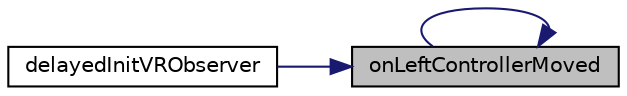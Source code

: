 digraph "onLeftControllerMoved"
{
 // LATEX_PDF_SIZE
  bgcolor="transparent";
  edge [fontname="Helvetica",fontsize="10",labelfontname="Helvetica",labelfontsize="10"];
  node [fontname="Helvetica",fontsize="10",shape=record];
  rankdir="RL";
  Node1 [label="onLeftControllerMoved",height=0.2,width=0.4,color="black", fillcolor="grey75", style="filled", fontcolor="black",tooltip=" "];
  Node1 -> Node2 [dir="back",color="midnightblue",fontsize="10",style="solid",fontname="Helvetica"];
  Node2 [label="delayedInitVRObserver",height=0.2,width=0.4,color="black",URL="$class_p_r_i_s_m_1_1_straight_needle_insertion_logic.html#af0ccacbefaa58e984038a12bdaca2aae",tooltip=" "];
  Node1 -> Node1 [dir="back",color="midnightblue",fontsize="10",style="solid",fontname="Helvetica"];
}
